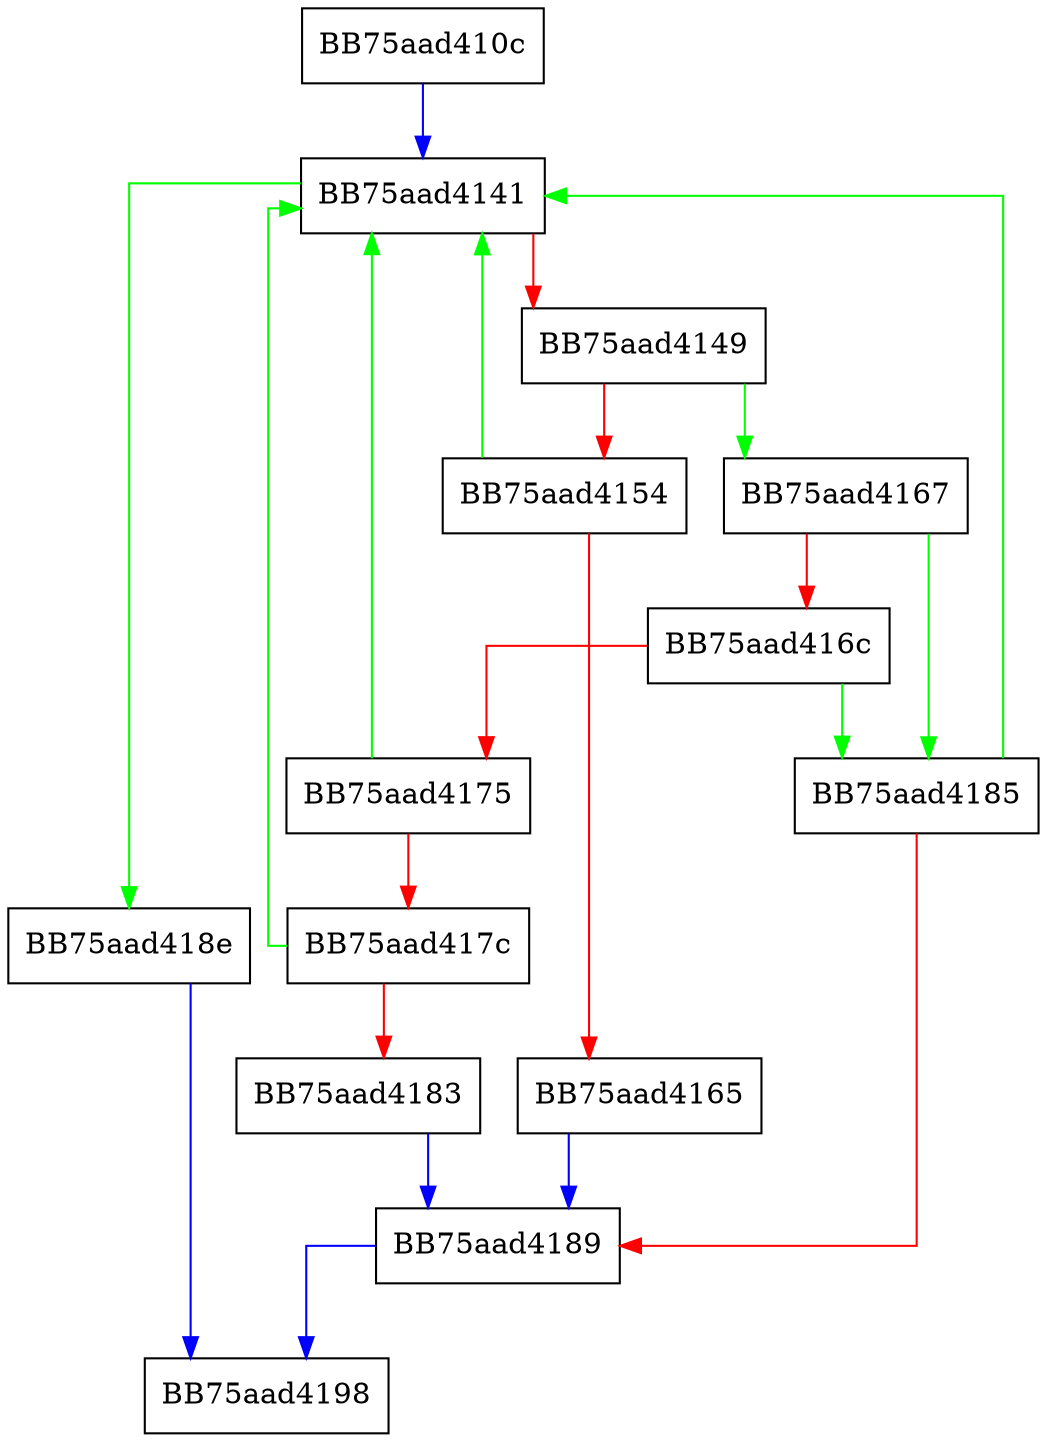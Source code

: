digraph matchbracketclass {
  node [shape="box"];
  graph [splines=ortho];
  BB75aad410c -> BB75aad4141 [color="blue"];
  BB75aad4141 -> BB75aad418e [color="green"];
  BB75aad4141 -> BB75aad4149 [color="red"];
  BB75aad4149 -> BB75aad4167 [color="green"];
  BB75aad4149 -> BB75aad4154 [color="red"];
  BB75aad4154 -> BB75aad4141 [color="green"];
  BB75aad4154 -> BB75aad4165 [color="red"];
  BB75aad4165 -> BB75aad4189 [color="blue"];
  BB75aad4167 -> BB75aad4185 [color="green"];
  BB75aad4167 -> BB75aad416c [color="red"];
  BB75aad416c -> BB75aad4185 [color="green"];
  BB75aad416c -> BB75aad4175 [color="red"];
  BB75aad4175 -> BB75aad4141 [color="green"];
  BB75aad4175 -> BB75aad417c [color="red"];
  BB75aad417c -> BB75aad4141 [color="green"];
  BB75aad417c -> BB75aad4183 [color="red"];
  BB75aad4183 -> BB75aad4189 [color="blue"];
  BB75aad4185 -> BB75aad4141 [color="green"];
  BB75aad4185 -> BB75aad4189 [color="red"];
  BB75aad4189 -> BB75aad4198 [color="blue"];
  BB75aad418e -> BB75aad4198 [color="blue"];
}